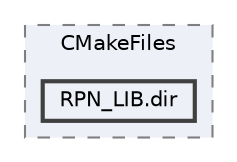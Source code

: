 digraph "build/lib/CMakeFiles/RPN_LIB.dir"
{
 // LATEX_PDF_SIZE
  bgcolor="transparent";
  edge [fontname=Helvetica,fontsize=10,labelfontname=Helvetica,labelfontsize=10];
  node [fontname=Helvetica,fontsize=10,shape=box,height=0.2,width=0.4];
  compound=true
  subgraph clusterdir_32bce2048752376edca107ddb76dba86 {
    graph [ bgcolor="#edf0f7", pencolor="grey50", label="CMakeFiles", fontname=Helvetica,fontsize=10 style="filled,dashed", URL="dir_32bce2048752376edca107ddb76dba86.html",tooltip=""]
  dir_960ed67c3f3a33ff53c62ed6cc4898e4 [label="RPN_LIB.dir", fillcolor="#edf0f7", color="grey25", style="filled,bold", URL="dir_960ed67c3f3a33ff53c62ed6cc4898e4.html",tooltip=""];
  }
}
